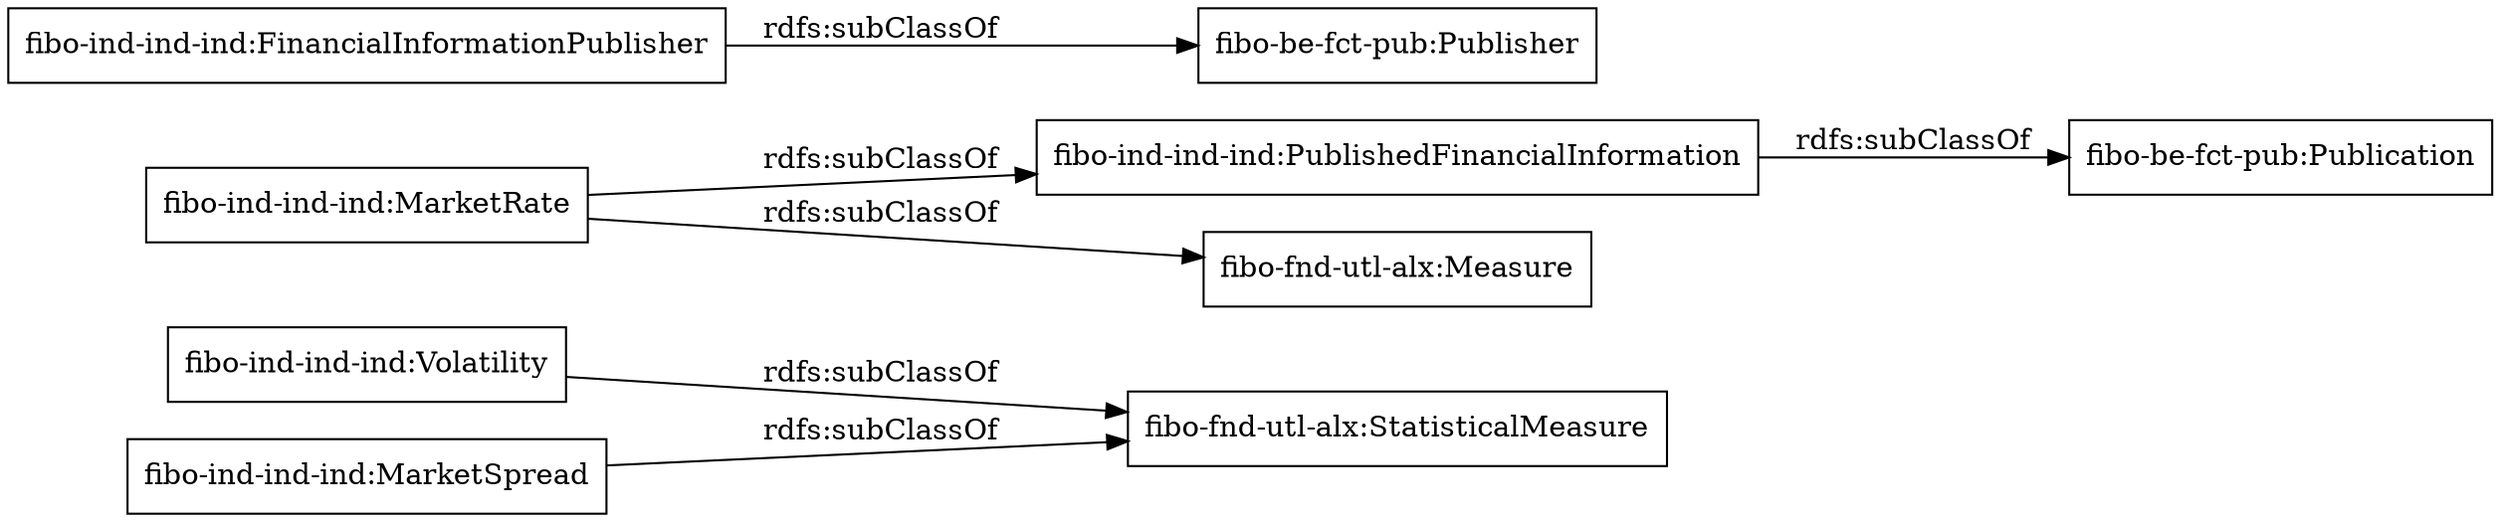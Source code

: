 digraph ar2dtool_diagram { 
rankdir=LR;
size="1000"
node [shape = rectangle, color="black"]; "fibo-ind-ind-ind:Volatility" "fibo-ind-ind-ind:PublishedFinancialInformation" "fibo-ind-ind-ind:MarketSpread" "fibo-ind-ind-ind:MarketRate" "fibo-ind-ind-ind:FinancialInformationPublisher" ; /*classes style*/
	"fibo-ind-ind-ind:MarketRate" -> "fibo-ind-ind-ind:PublishedFinancialInformation" [ label = "rdfs:subClassOf" ];
	"fibo-ind-ind-ind:MarketRate" -> "fibo-fnd-utl-alx:Measure" [ label = "rdfs:subClassOf" ];
	"fibo-ind-ind-ind:PublishedFinancialInformation" -> "fibo-be-fct-pub:Publication" [ label = "rdfs:subClassOf" ];
	"fibo-ind-ind-ind:Volatility" -> "fibo-fnd-utl-alx:StatisticalMeasure" [ label = "rdfs:subClassOf" ];
	"fibo-ind-ind-ind:MarketSpread" -> "fibo-fnd-utl-alx:StatisticalMeasure" [ label = "rdfs:subClassOf" ];
	"fibo-ind-ind-ind:FinancialInformationPublisher" -> "fibo-be-fct-pub:Publisher" [ label = "rdfs:subClassOf" ];

}
